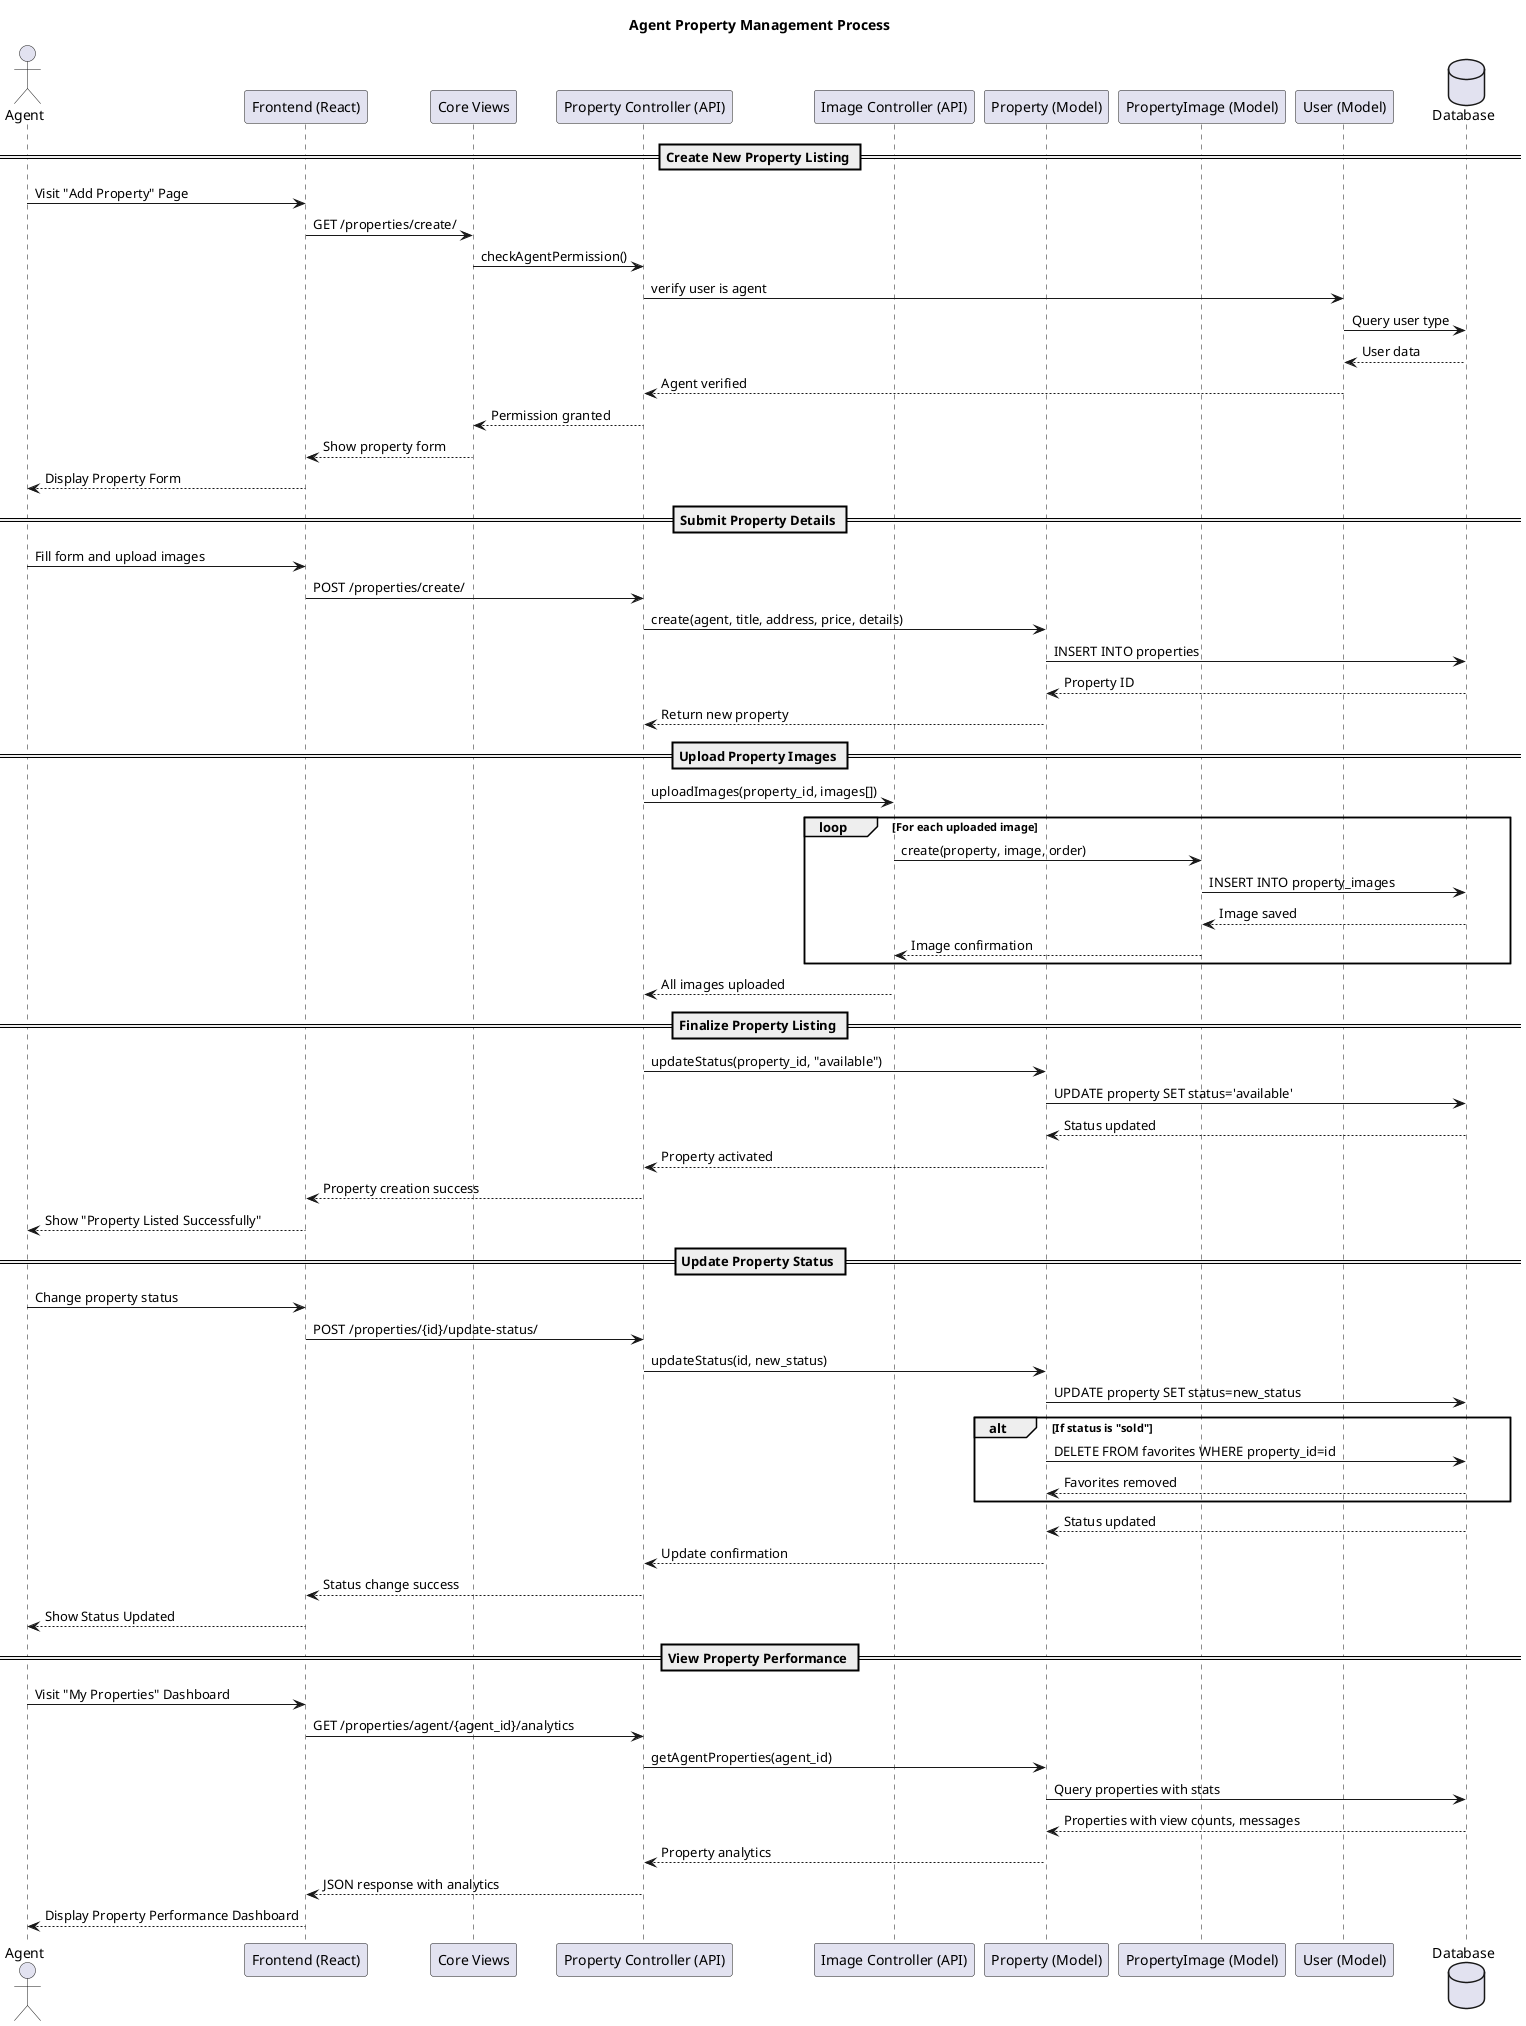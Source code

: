 @startuml Property_Management_Sequence

title Agent Property Management Process

actor Agent as agent
participant "Frontend (React)" as frontend
participant "Core Views" as core
participant "Property Controller (API)" as property_api
participant "Image Controller (API)" as image_api
participant "Property (Model)" as property_model
participant "PropertyImage (Model)" as image_model
participant "User (Model)" as user_model
database "Database" as db

== Create New Property Listing ==
agent -> frontend : Visit "Add Property" Page
frontend -> core : GET /properties/create/
core -> property_api : checkAgentPermission()
property_api -> user_model : verify user is agent
user_model -> db : Query user type
db --> user_model : User data
user_model --> property_api : Agent verified
property_api --> core : Permission granted
core --> frontend : Show property form
frontend --> agent : Display Property Form

== Submit Property Details ==
agent -> frontend : Fill form and upload images
frontend -> property_api : POST /properties/create/
property_api -> property_model : create(agent, title, address, price, details)
property_model -> db : INSERT INTO properties
db --> property_model : Property ID
property_model --> property_api : Return new property

== Upload Property Images ==
property_api -> image_api : uploadImages(property_id, images[])
loop For each uploaded image
    image_api -> image_model : create(property, image, order)
    image_model -> db : INSERT INTO property_images
    db --> image_model : Image saved
    image_model --> image_api : Image confirmation
end
image_api --> property_api : All images uploaded

== Finalize Property Listing ==
property_api -> property_model : updateStatus(property_id, "available")
property_model -> db : UPDATE property SET status='available'
db --> property_model : Status updated
property_model --> property_api : Property activated
property_api --> frontend : Property creation success
frontend --> agent : Show "Property Listed Successfully"

== Update Property Status ==
agent -> frontend : Change property status
frontend -> property_api : POST /properties/{id}/update-status/
property_api -> property_model : updateStatus(id, new_status)
property_model -> db : UPDATE property SET status=new_status
alt If status is "sold"
    property_model -> db : DELETE FROM favorites WHERE property_id=id
    db --> property_model : Favorites removed
end
db --> property_model : Status updated
property_model --> property_api : Update confirmation
property_api --> frontend : Status change success
frontend --> agent : Show Status Updated

== View Property Performance ==
agent -> frontend : Visit "My Properties" Dashboard
frontend -> property_api : GET /properties/agent/{agent_id}/analytics
property_api -> property_model : getAgentProperties(agent_id)
property_model -> db : Query properties with stats
db --> property_model : Properties with view counts, messages
property_model --> property_api : Property analytics
property_api --> frontend : JSON response with analytics
frontend --> agent : Display Property Performance Dashboard

@enduml
